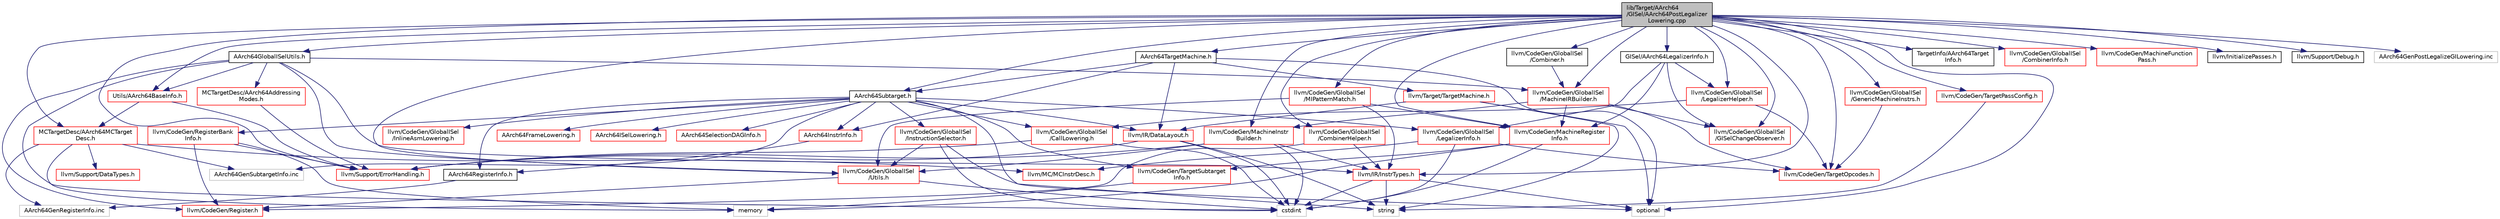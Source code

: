digraph "lib/Target/AArch64/GISel/AArch64PostLegalizerLowering.cpp"
{
 // LATEX_PDF_SIZE
  bgcolor="transparent";
  edge [fontname="Helvetica",fontsize="10",labelfontname="Helvetica",labelfontsize="10"];
  node [fontname="Helvetica",fontsize="10",shape=record];
  Node1 [label="lib/Target/AArch64\l/GISel/AArch64PostLegalizer\lLowering.cpp",height=0.2,width=0.4,color="black", fillcolor="grey75", style="filled", fontcolor="black",tooltip=" "];
  Node1 -> Node2 [color="midnightblue",fontsize="10",style="solid",fontname="Helvetica"];
  Node2 [label="AArch64GlobalISelUtils.h",height=0.2,width=0.4,color="black",URL="$AArch64GlobalISelUtils_8h.html",tooltip=" "];
  Node2 -> Node3 [color="midnightblue",fontsize="10",style="solid",fontname="Helvetica"];
  Node3 [label="MCTargetDesc/AArch64Addressing\lModes.h",height=0.2,width=0.4,color="red",URL="$AArch64AddressingModes_8h.html",tooltip=" "];
  Node3 -> Node37 [color="midnightblue",fontsize="10",style="solid",fontname="Helvetica"];
  Node37 [label="llvm/Support/ErrorHandling.h",height=0.2,width=0.4,color="red",URL="$Support_2ErrorHandling_8h.html",tooltip=" "];
  Node2 -> Node59 [color="midnightblue",fontsize="10",style="solid",fontname="Helvetica"];
  Node59 [label="Utils/AArch64BaseInfo.h",height=0.2,width=0.4,color="red",URL="$AArch64BaseInfo_8h.html",tooltip=" "];
  Node59 -> Node60 [color="midnightblue",fontsize="10",style="solid",fontname="Helvetica"];
  Node60 [label="MCTargetDesc/AArch64MCTarget\lDesc.h",height=0.2,width=0.4,color="red",URL="$AArch64MCTargetDesc_8h.html",tooltip=" "];
  Node60 -> Node61 [color="midnightblue",fontsize="10",style="solid",fontname="Helvetica"];
  Node61 [label="llvm/MC/MCInstrDesc.h",height=0.2,width=0.4,color="red",URL="$MCInstrDesc_8h.html",tooltip=" "];
  Node60 -> Node32 [color="midnightblue",fontsize="10",style="solid",fontname="Helvetica"];
  Node32 [label="llvm/Support/DataTypes.h",height=0.2,width=0.4,color="red",URL="$Support_2DataTypes_8h.html",tooltip=" "];
  Node60 -> Node21 [color="midnightblue",fontsize="10",style="solid",fontname="Helvetica"];
  Node21 [label="memory",height=0.2,width=0.4,color="grey75",tooltip=" "];
  Node60 -> Node63 [color="midnightblue",fontsize="10",style="solid",fontname="Helvetica"];
  Node63 [label="AArch64GenRegisterInfo.inc",height=0.2,width=0.4,color="grey75",tooltip=" "];
  Node60 -> Node65 [color="midnightblue",fontsize="10",style="solid",fontname="Helvetica"];
  Node65 [label="AArch64GenSubtargetInfo.inc",height=0.2,width=0.4,color="grey75",tooltip=" "];
  Node59 -> Node37 [color="midnightblue",fontsize="10",style="solid",fontname="Helvetica"];
  Node2 -> Node68 [color="midnightblue",fontsize="10",style="solid",fontname="Helvetica"];
  Node68 [label="llvm/CodeGen/GlobalISel\l/MachineIRBuilder.h",height=0.2,width=0.4,color="red",URL="$MachineIRBuilder_8h.html",tooltip=" "];
  Node68 -> Node69 [color="midnightblue",fontsize="10",style="solid",fontname="Helvetica"];
  Node69 [label="llvm/CodeGen/GlobalISel\l/GISelChangeObserver.h",height=0.2,width=0.4,color="red",URL="$GISelChangeObserver_8h.html",tooltip=" "];
  Node68 -> Node164 [color="midnightblue",fontsize="10",style="solid",fontname="Helvetica"];
  Node164 [label="llvm/CodeGen/MachineInstr\lBuilder.h",height=0.2,width=0.4,color="red",URL="$MachineInstrBuilder_8h.html",tooltip=" "];
  Node164 -> Node165 [color="midnightblue",fontsize="10",style="solid",fontname="Helvetica"];
  Node165 [label="llvm/CodeGen/GlobalISel\l/Utils.h",height=0.2,width=0.4,color="red",URL="$CodeGen_2GlobalISel_2Utils_8h.html",tooltip=" "];
  Node165 -> Node134 [color="midnightblue",fontsize="10",style="solid",fontname="Helvetica"];
  Node134 [label="llvm/CodeGen/Register.h",height=0.2,width=0.4,color="red",URL="$Register_8h.html",tooltip=" "];
  Node165 -> Node27 [color="midnightblue",fontsize="10",style="solid",fontname="Helvetica"];
  Node27 [label="cstdint",height=0.2,width=0.4,color="grey75",tooltip=" "];
  Node164 -> Node171 [color="midnightblue",fontsize="10",style="solid",fontname="Helvetica"];
  Node171 [label="llvm/IR/InstrTypes.h",height=0.2,width=0.4,color="red",URL="$InstrTypes_8h.html",tooltip=" "];
  Node171 -> Node27 [color="midnightblue",fontsize="10",style="solid",fontname="Helvetica"];
  Node171 -> Node29 [color="midnightblue",fontsize="10",style="solid",fontname="Helvetica"];
  Node29 [label="optional",height=0.2,width=0.4,color="grey75",tooltip=" "];
  Node171 -> Node40 [color="midnightblue",fontsize="10",style="solid",fontname="Helvetica"];
  Node40 [label="string",height=0.2,width=0.4,color="grey75",tooltip=" "];
  Node164 -> Node37 [color="midnightblue",fontsize="10",style="solid",fontname="Helvetica"];
  Node164 -> Node27 [color="midnightblue",fontsize="10",style="solid",fontname="Helvetica"];
  Node68 -> Node190 [color="midnightblue",fontsize="10",style="solid",fontname="Helvetica"];
  Node190 [label="llvm/CodeGen/MachineRegister\lInfo.h",height=0.2,width=0.4,color="red",URL="$MachineRegisterInfo_8h.html",tooltip=" "];
  Node190 -> Node194 [color="midnightblue",fontsize="10",style="solid",fontname="Helvetica"];
  Node194 [label="llvm/CodeGen/TargetSubtarget\lInfo.h",height=0.2,width=0.4,color="red",URL="$TargetSubtargetInfo_8h.html",tooltip=" "];
  Node194 -> Node21 [color="midnightblue",fontsize="10",style="solid",fontname="Helvetica"];
  Node190 -> Node27 [color="midnightblue",fontsize="10",style="solid",fontname="Helvetica"];
  Node190 -> Node21 [color="midnightblue",fontsize="10",style="solid",fontname="Helvetica"];
  Node68 -> Node137 [color="midnightblue",fontsize="10",style="solid",fontname="Helvetica"];
  Node137 [label="llvm/CodeGen/TargetOpcodes.h",height=0.2,width=0.4,color="red",URL="$TargetOpcodes_8h.html",tooltip=" "];
  Node2 -> Node165 [color="midnightblue",fontsize="10",style="solid",fontname="Helvetica"];
  Node2 -> Node134 [color="midnightblue",fontsize="10",style="solid",fontname="Helvetica"];
  Node2 -> Node171 [color="midnightblue",fontsize="10",style="solid",fontname="Helvetica"];
  Node2 -> Node27 [color="midnightblue",fontsize="10",style="solid",fontname="Helvetica"];
  Node1 -> Node223 [color="midnightblue",fontsize="10",style="solid",fontname="Helvetica"];
  Node223 [label="AArch64Subtarget.h",height=0.2,width=0.4,color="black",URL="$AArch64Subtarget_8h.html",tooltip=" "];
  Node223 -> Node224 [color="midnightblue",fontsize="10",style="solid",fontname="Helvetica"];
  Node224 [label="AArch64FrameLowering.h",height=0.2,width=0.4,color="red",URL="$AArch64FrameLowering_8h.html",tooltip=" "];
  Node223 -> Node226 [color="midnightblue",fontsize="10",style="solid",fontname="Helvetica"];
  Node226 [label="AArch64ISelLowering.h",height=0.2,width=0.4,color="red",URL="$AArch64ISelLowering_8h.html",tooltip=" "];
  Node223 -> Node274 [color="midnightblue",fontsize="10",style="solid",fontname="Helvetica"];
  Node274 [label="AArch64InstrInfo.h",height=0.2,width=0.4,color="red",URL="$AArch64InstrInfo_8h.html",tooltip=" "];
  Node274 -> Node275 [color="midnightblue",fontsize="10",style="solid",fontname="Helvetica"];
  Node275 [label="AArch64RegisterInfo.h",height=0.2,width=0.4,color="black",URL="$AArch64RegisterInfo_8h.html",tooltip=" "];
  Node275 -> Node63 [color="midnightblue",fontsize="10",style="solid",fontname="Helvetica"];
  Node223 -> Node275 [color="midnightblue",fontsize="10",style="solid",fontname="Helvetica"];
  Node223 -> Node286 [color="midnightblue",fontsize="10",style="solid",fontname="Helvetica"];
  Node286 [label="AArch64SelectionDAGInfo.h",height=0.2,width=0.4,color="red",URL="$AArch64SelectionDAGInfo_8h.html",tooltip=" "];
  Node223 -> Node288 [color="midnightblue",fontsize="10",style="solid",fontname="Helvetica"];
  Node288 [label="llvm/CodeGen/GlobalISel\l/CallLowering.h",height=0.2,width=0.4,color="red",URL="$CallLowering_8h.html",tooltip=" "];
  Node288 -> Node37 [color="midnightblue",fontsize="10",style="solid",fontname="Helvetica"];
  Node288 -> Node27 [color="midnightblue",fontsize="10",style="solid",fontname="Helvetica"];
  Node223 -> Node289 [color="midnightblue",fontsize="10",style="solid",fontname="Helvetica"];
  Node289 [label="llvm/CodeGen/GlobalISel\l/InlineAsmLowering.h",height=0.2,width=0.4,color="red",URL="$InlineAsmLowering_8h.html",tooltip=" "];
  Node223 -> Node290 [color="midnightblue",fontsize="10",style="solid",fontname="Helvetica"];
  Node290 [label="llvm/CodeGen/GlobalISel\l/InstructionSelector.h",height=0.2,width=0.4,color="red",URL="$InstructionSelector_8h.html",tooltip=" "];
  Node290 -> Node165 [color="midnightblue",fontsize="10",style="solid",fontname="Helvetica"];
  Node290 -> Node27 [color="midnightblue",fontsize="10",style="solid",fontname="Helvetica"];
  Node290 -> Node29 [color="midnightblue",fontsize="10",style="solid",fontname="Helvetica"];
  Node223 -> Node291 [color="midnightblue",fontsize="10",style="solid",fontname="Helvetica"];
  Node291 [label="llvm/CodeGen/GlobalISel\l/LegalizerInfo.h",height=0.2,width=0.4,color="red",URL="$LegalizerInfo_8h.html",tooltip=" "];
  Node291 -> Node137 [color="midnightblue",fontsize="10",style="solid",fontname="Helvetica"];
  Node291 -> Node61 [color="midnightblue",fontsize="10",style="solid",fontname="Helvetica"];
  Node291 -> Node27 [color="midnightblue",fontsize="10",style="solid",fontname="Helvetica"];
  Node223 -> Node295 [color="midnightblue",fontsize="10",style="solid",fontname="Helvetica"];
  Node295 [label="llvm/CodeGen/RegisterBank\lInfo.h",height=0.2,width=0.4,color="red",URL="$RegisterBankInfo_8h.html",tooltip=" "];
  Node295 -> Node134 [color="midnightblue",fontsize="10",style="solid",fontname="Helvetica"];
  Node295 -> Node37 [color="midnightblue",fontsize="10",style="solid",fontname="Helvetica"];
  Node295 -> Node21 [color="midnightblue",fontsize="10",style="solid",fontname="Helvetica"];
  Node223 -> Node194 [color="midnightblue",fontsize="10",style="solid",fontname="Helvetica"];
  Node223 -> Node218 [color="midnightblue",fontsize="10",style="solid",fontname="Helvetica"];
  Node218 [label="llvm/IR/DataLayout.h",height=0.2,width=0.4,color="red",URL="$DataLayout_8h.html",tooltip=" "];
  Node218 -> Node37 [color="midnightblue",fontsize="10",style="solid",fontname="Helvetica"];
  Node218 -> Node27 [color="midnightblue",fontsize="10",style="solid",fontname="Helvetica"];
  Node218 -> Node40 [color="midnightblue",fontsize="10",style="solid",fontname="Helvetica"];
  Node223 -> Node40 [color="midnightblue",fontsize="10",style="solid",fontname="Helvetica"];
  Node223 -> Node65 [color="midnightblue",fontsize="10",style="solid",fontname="Helvetica"];
  Node1 -> Node296 [color="midnightblue",fontsize="10",style="solid",fontname="Helvetica"];
  Node296 [label="AArch64TargetMachine.h",height=0.2,width=0.4,color="black",URL="$AArch64TargetMachine_8h.html",tooltip=" "];
  Node296 -> Node274 [color="midnightblue",fontsize="10",style="solid",fontname="Helvetica"];
  Node296 -> Node223 [color="midnightblue",fontsize="10",style="solid",fontname="Helvetica"];
  Node296 -> Node218 [color="midnightblue",fontsize="10",style="solid",fontname="Helvetica"];
  Node296 -> Node235 [color="midnightblue",fontsize="10",style="solid",fontname="Helvetica"];
  Node235 [label="llvm/Target/TargetMachine.h",height=0.2,width=0.4,color="red",URL="$Target_2TargetMachine_8h.html",tooltip=" "];
  Node235 -> Node218 [color="midnightblue",fontsize="10",style="solid",fontname="Helvetica"];
  Node235 -> Node29 [color="midnightblue",fontsize="10",style="solid",fontname="Helvetica"];
  Node235 -> Node40 [color="midnightblue",fontsize="10",style="solid",fontname="Helvetica"];
  Node296 -> Node29 [color="midnightblue",fontsize="10",style="solid",fontname="Helvetica"];
  Node1 -> Node297 [color="midnightblue",fontsize="10",style="solid",fontname="Helvetica"];
  Node297 [label="GISel/AArch64LegalizerInfo.h",height=0.2,width=0.4,color="black",URL="$AArch64LegalizerInfo_8h.html",tooltip=" "];
  Node297 -> Node69 [color="midnightblue",fontsize="10",style="solid",fontname="Helvetica"];
  Node297 -> Node298 [color="midnightblue",fontsize="10",style="solid",fontname="Helvetica"];
  Node298 [label="llvm/CodeGen/GlobalISel\l/LegalizerHelper.h",height=0.2,width=0.4,color="red",URL="$LegalizerHelper_8h.html",tooltip=" "];
  Node298 -> Node288 [color="midnightblue",fontsize="10",style="solid",fontname="Helvetica"];
  Node298 -> Node137 [color="midnightblue",fontsize="10",style="solid",fontname="Helvetica"];
  Node297 -> Node291 [color="midnightblue",fontsize="10",style="solid",fontname="Helvetica"];
  Node297 -> Node190 [color="midnightblue",fontsize="10",style="solid",fontname="Helvetica"];
  Node1 -> Node60 [color="midnightblue",fontsize="10",style="solid",fontname="Helvetica"];
  Node1 -> Node299 [color="midnightblue",fontsize="10",style="solid",fontname="Helvetica"];
  Node299 [label="TargetInfo/AArch64Target\lInfo.h",height=0.2,width=0.4,color="black",URL="$AArch64TargetInfo_8h.html",tooltip=" "];
  Node1 -> Node59 [color="midnightblue",fontsize="10",style="solid",fontname="Helvetica"];
  Node1 -> Node300 [color="midnightblue",fontsize="10",style="solid",fontname="Helvetica"];
  Node300 [label="llvm/CodeGen/GlobalISel\l/Combiner.h",height=0.2,width=0.4,color="black",URL="$Combiner_8h.html",tooltip=" "];
  Node300 -> Node68 [color="midnightblue",fontsize="10",style="solid",fontname="Helvetica"];
  Node1 -> Node301 [color="midnightblue",fontsize="10",style="solid",fontname="Helvetica"];
  Node301 [label="llvm/CodeGen/GlobalISel\l/CombinerHelper.h",height=0.2,width=0.4,color="red",URL="$CombinerHelper_8h.html",tooltip=" "];
  Node301 -> Node134 [color="midnightblue",fontsize="10",style="solid",fontname="Helvetica"];
  Node301 -> Node171 [color="midnightblue",fontsize="10",style="solid",fontname="Helvetica"];
  Node1 -> Node302 [color="midnightblue",fontsize="10",style="solid",fontname="Helvetica"];
  Node302 [label="llvm/CodeGen/GlobalISel\l/CombinerInfo.h",height=0.2,width=0.4,color="red",URL="$CombinerInfo_8h.html",tooltip=" "];
  Node1 -> Node69 [color="midnightblue",fontsize="10",style="solid",fontname="Helvetica"];
  Node1 -> Node303 [color="midnightblue",fontsize="10",style="solid",fontname="Helvetica"];
  Node303 [label="llvm/CodeGen/GlobalISel\l/GenericMachineInstrs.h",height=0.2,width=0.4,color="red",URL="$GenericMachineInstrs_8h.html",tooltip=" "];
  Node303 -> Node137 [color="midnightblue",fontsize="10",style="solid",fontname="Helvetica"];
  Node1 -> Node298 [color="midnightblue",fontsize="10",style="solid",fontname="Helvetica"];
  Node1 -> Node304 [color="midnightblue",fontsize="10",style="solid",fontname="Helvetica"];
  Node304 [label="llvm/CodeGen/GlobalISel\l/MIPatternMatch.h",height=0.2,width=0.4,color="red",URL="$MIPatternMatch_8h.html",tooltip=" "];
  Node304 -> Node165 [color="midnightblue",fontsize="10",style="solid",fontname="Helvetica"];
  Node304 -> Node190 [color="midnightblue",fontsize="10",style="solid",fontname="Helvetica"];
  Node304 -> Node171 [color="midnightblue",fontsize="10",style="solid",fontname="Helvetica"];
  Node1 -> Node68 [color="midnightblue",fontsize="10",style="solid",fontname="Helvetica"];
  Node1 -> Node165 [color="midnightblue",fontsize="10",style="solid",fontname="Helvetica"];
  Node1 -> Node283 [color="midnightblue",fontsize="10",style="solid",fontname="Helvetica"];
  Node283 [label="llvm/CodeGen/MachineFunction\lPass.h",height=0.2,width=0.4,color="red",URL="$MachineFunctionPass_8h.html",tooltip=" "];
  Node1 -> Node164 [color="midnightblue",fontsize="10",style="solid",fontname="Helvetica"];
  Node1 -> Node190 [color="midnightblue",fontsize="10",style="solid",fontname="Helvetica"];
  Node1 -> Node137 [color="midnightblue",fontsize="10",style="solid",fontname="Helvetica"];
  Node1 -> Node305 [color="midnightblue",fontsize="10",style="solid",fontname="Helvetica"];
  Node305 [label="llvm/CodeGen/TargetPassConfig.h",height=0.2,width=0.4,color="red",URL="$TargetPassConfig_8h.html",tooltip=" "];
  Node305 -> Node40 [color="midnightblue",fontsize="10",style="solid",fontname="Helvetica"];
  Node1 -> Node171 [color="midnightblue",fontsize="10",style="solid",fontname="Helvetica"];
  Node1 -> Node306 [color="midnightblue",fontsize="10",style="solid",fontname="Helvetica"];
  Node306 [label="llvm/InitializePasses.h",height=0.2,width=0.4,color="black",URL="$InitializePasses_8h.html",tooltip=" "];
  Node1 -> Node130 [color="midnightblue",fontsize="10",style="solid",fontname="Helvetica"];
  Node130 [label="llvm/Support/Debug.h",height=0.2,width=0.4,color="black",URL="$Debug_8h.html",tooltip=" "];
  Node1 -> Node37 [color="midnightblue",fontsize="10",style="solid",fontname="Helvetica"];
  Node1 -> Node29 [color="midnightblue",fontsize="10",style="solid",fontname="Helvetica"];
  Node1 -> Node307 [color="midnightblue",fontsize="10",style="solid",fontname="Helvetica"];
  Node307 [label="AArch64GenPostLegalizeGILowering.inc",height=0.2,width=0.4,color="grey75",tooltip=" "];
}
